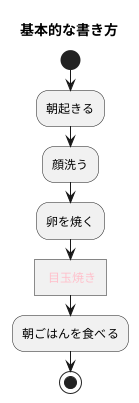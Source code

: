 @startuml アクティビティ図
title 基本的な書き方
start
:朝起きる;
:顔洗う;
:卵を焼く;
:<color:Pink> 目玉焼き]
:朝ごはんを食べる;
stop

@enduml